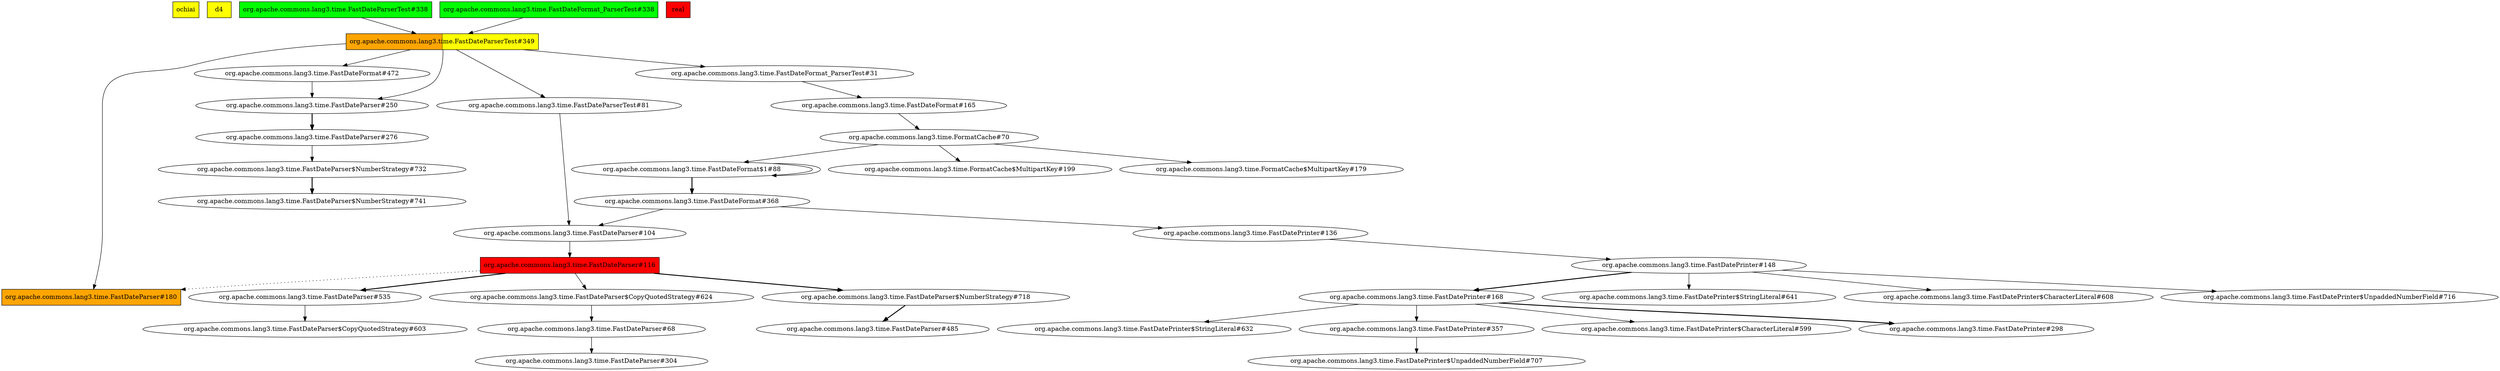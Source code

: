digraph enhanced {
	"ochiai" [style=striped shape=box fillcolor="yellow"];
	"d4" [style=striped shape=box fillcolor="yellow"];
	"org.apache.commons.lang3.time.FastDateParser#180" [style=striped shape=box fillcolor="orange"];
	"org.apache.commons.lang3.time.FastDateParser#116" [style=striped shape=box fillcolor="red"];
	"real" [style=striped shape=box fillcolor="red"];
	"org.apache.commons.lang3.time.FastDateParserTest#349" [style=striped shape=box fillcolor="orange:yellow"];
	"org.apache.commons.lang3.time.FastDateParserTest#338" [style=striped shape=box fillcolor="green"];
	"org.apache.commons.lang3.time.FastDateFormat_ParserTest#338" [style=striped shape=box fillcolor="green"];
	"org.apache.commons.lang3.time.FastDateParser#116" -> "org.apache.commons.lang3.time.FastDateParser#535" [style=bold];
	"org.apache.commons.lang3.time.FastDateParser#104" -> "org.apache.commons.lang3.time.FastDateParser#116";
	"org.apache.commons.lang3.time.FastDateParserTest#349" -> "org.apache.commons.lang3.time.FastDateFormat#472";
	"org.apache.commons.lang3.time.FastDatePrinter#168" -> "org.apache.commons.lang3.time.FastDatePrinter$StringLiteral#632";
	"org.apache.commons.lang3.time.FastDateParser#250" -> "org.apache.commons.lang3.time.FastDateParser#276" [style=bold];
	"org.apache.commons.lang3.time.FormatCache#70" -> "org.apache.commons.lang3.time.FastDateFormat$1#88";
	"org.apache.commons.lang3.time.FastDateFormat$1#88" -> "org.apache.commons.lang3.time.FastDateFormat$1#88";
	"org.apache.commons.lang3.time.FastDateFormat#472" -> "org.apache.commons.lang3.time.FastDateParser#250";
	"org.apache.commons.lang3.time.FastDateParserTest#349" -> "org.apache.commons.lang3.time.FastDateParser#250";
	"org.apache.commons.lang3.time.FastDatePrinter#148" -> "org.apache.commons.lang3.time.FastDatePrinter$StringLiteral#641";
	"org.apache.commons.lang3.time.FastDatePrinter#357" -> "org.apache.commons.lang3.time.FastDatePrinter$UnpaddedNumberField#707";
	"org.apache.commons.lang3.time.FormatCache#70" -> "org.apache.commons.lang3.time.FormatCache$MultipartKey#199";
	"org.apache.commons.lang3.time.FastDateParser$NumberStrategy#732" -> "org.apache.commons.lang3.time.FastDateParser$NumberStrategy#741" [style=bold];
	"org.apache.commons.lang3.time.FastDatePrinter#136" -> "org.apache.commons.lang3.time.FastDatePrinter#148";
	"org.apache.commons.lang3.time.FastDateParserTest#349" -> "org.apache.commons.lang3.time.FastDateParserTest#81";
	"org.apache.commons.lang3.time.FastDatePrinter#168" -> "org.apache.commons.lang3.time.FastDatePrinter$CharacterLiteral#599";
	"org.apache.commons.lang3.time.FastDatePrinter#148" -> "org.apache.commons.lang3.time.FastDatePrinter#168" [style=bold];
	"org.apache.commons.lang3.time.FormatCache#70" -> "org.apache.commons.lang3.time.FormatCache$MultipartKey#179";
	"org.apache.commons.lang3.time.FastDateFormat#165" -> "org.apache.commons.lang3.time.FormatCache#70";
	"org.apache.commons.lang3.time.FastDateParserTest#338" -> "org.apache.commons.lang3.time.FastDateParserTest#349";
	"org.apache.commons.lang3.time.FastDateFormat_ParserTest#338" -> "org.apache.commons.lang3.time.FastDateParserTest#349";
	"org.apache.commons.lang3.time.FastDateParser$CopyQuotedStrategy#624" -> "org.apache.commons.lang3.time.FastDateParser#68";
	"org.apache.commons.lang3.time.FastDateParser#116" -> "org.apache.commons.lang3.time.FastDateParser$NumberStrategy#718" [style=bold];
	"org.apache.commons.lang3.time.FastDatePrinter#148" -> "org.apache.commons.lang3.time.FastDatePrinter$CharacterLiteral#608";
	"org.apache.commons.lang3.time.FastDateParser#68" -> "org.apache.commons.lang3.time.FastDateParser#304";
	"org.apache.commons.lang3.time.FastDateParserTest#81" -> "org.apache.commons.lang3.time.FastDateParser#104";
	"org.apache.commons.lang3.time.FastDateFormat#368" -> "org.apache.commons.lang3.time.FastDateParser#104";
	"org.apache.commons.lang3.time.FastDateFormat_ParserTest#31" -> "org.apache.commons.lang3.time.FastDateFormat#165";
	"org.apache.commons.lang3.time.FastDateParser$NumberStrategy#718" -> "org.apache.commons.lang3.time.FastDateParser#485" [style=bold];
	"org.apache.commons.lang3.time.FastDateFormat$1#88" -> "org.apache.commons.lang3.time.FastDateFormat#368" [style=bold];
	"org.apache.commons.lang3.time.FastDateParser#116" -> "org.apache.commons.lang3.time.FastDateParser$CopyQuotedStrategy#624";
	"org.apache.commons.lang3.time.FastDateParser#535" -> "org.apache.commons.lang3.time.FastDateParser$CopyQuotedStrategy#603";
	"org.apache.commons.lang3.time.FastDateParser#116" -> "org.apache.commons.lang3.time.FastDateParser#180" [style=dotted];
	"org.apache.commons.lang3.time.FastDateParserTest#349" -> "org.apache.commons.lang3.time.FastDateParser#180";
	"org.apache.commons.lang3.time.FastDateParserTest#349" -> "org.apache.commons.lang3.time.FastDateFormat_ParserTest#31";
	"org.apache.commons.lang3.time.FastDatePrinter#148" -> "org.apache.commons.lang3.time.FastDatePrinter$UnpaddedNumberField#716";
	"org.apache.commons.lang3.time.FastDatePrinter#168" -> "org.apache.commons.lang3.time.FastDatePrinter#357";
	"org.apache.commons.lang3.time.FastDateParser#276" -> "org.apache.commons.lang3.time.FastDateParser$NumberStrategy#732";
	"org.apache.commons.lang3.time.FastDateFormat#368" -> "org.apache.commons.lang3.time.FastDatePrinter#136";
	"org.apache.commons.lang3.time.FastDatePrinter#168" -> "org.apache.commons.lang3.time.FastDatePrinter#298" [style=bold];
}

